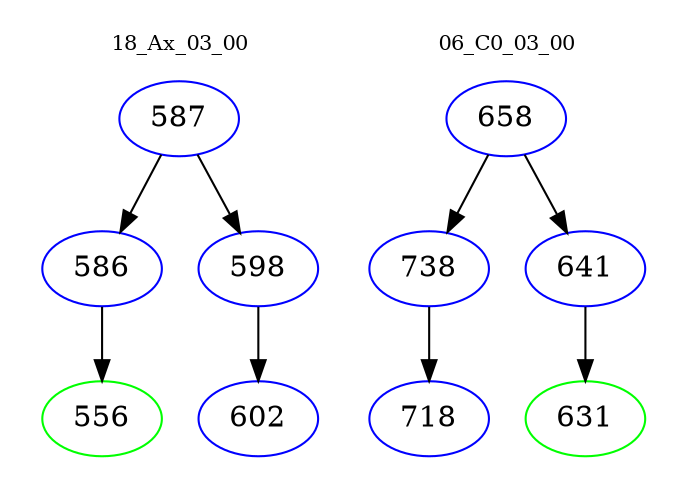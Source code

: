 digraph{
subgraph cluster_0 {
color = white
label = "18_Ax_03_00";
fontsize=10;
T0_587 [label="587", color="blue"]
T0_587 -> T0_586 [color="black"]
T0_586 [label="586", color="blue"]
T0_586 -> T0_556 [color="black"]
T0_556 [label="556", color="green"]
T0_587 -> T0_598 [color="black"]
T0_598 [label="598", color="blue"]
T0_598 -> T0_602 [color="black"]
T0_602 [label="602", color="blue"]
}
subgraph cluster_1 {
color = white
label = "06_C0_03_00";
fontsize=10;
T1_658 [label="658", color="blue"]
T1_658 -> T1_738 [color="black"]
T1_738 [label="738", color="blue"]
T1_738 -> T1_718 [color="black"]
T1_718 [label="718", color="blue"]
T1_658 -> T1_641 [color="black"]
T1_641 [label="641", color="blue"]
T1_641 -> T1_631 [color="black"]
T1_631 [label="631", color="green"]
}
}
